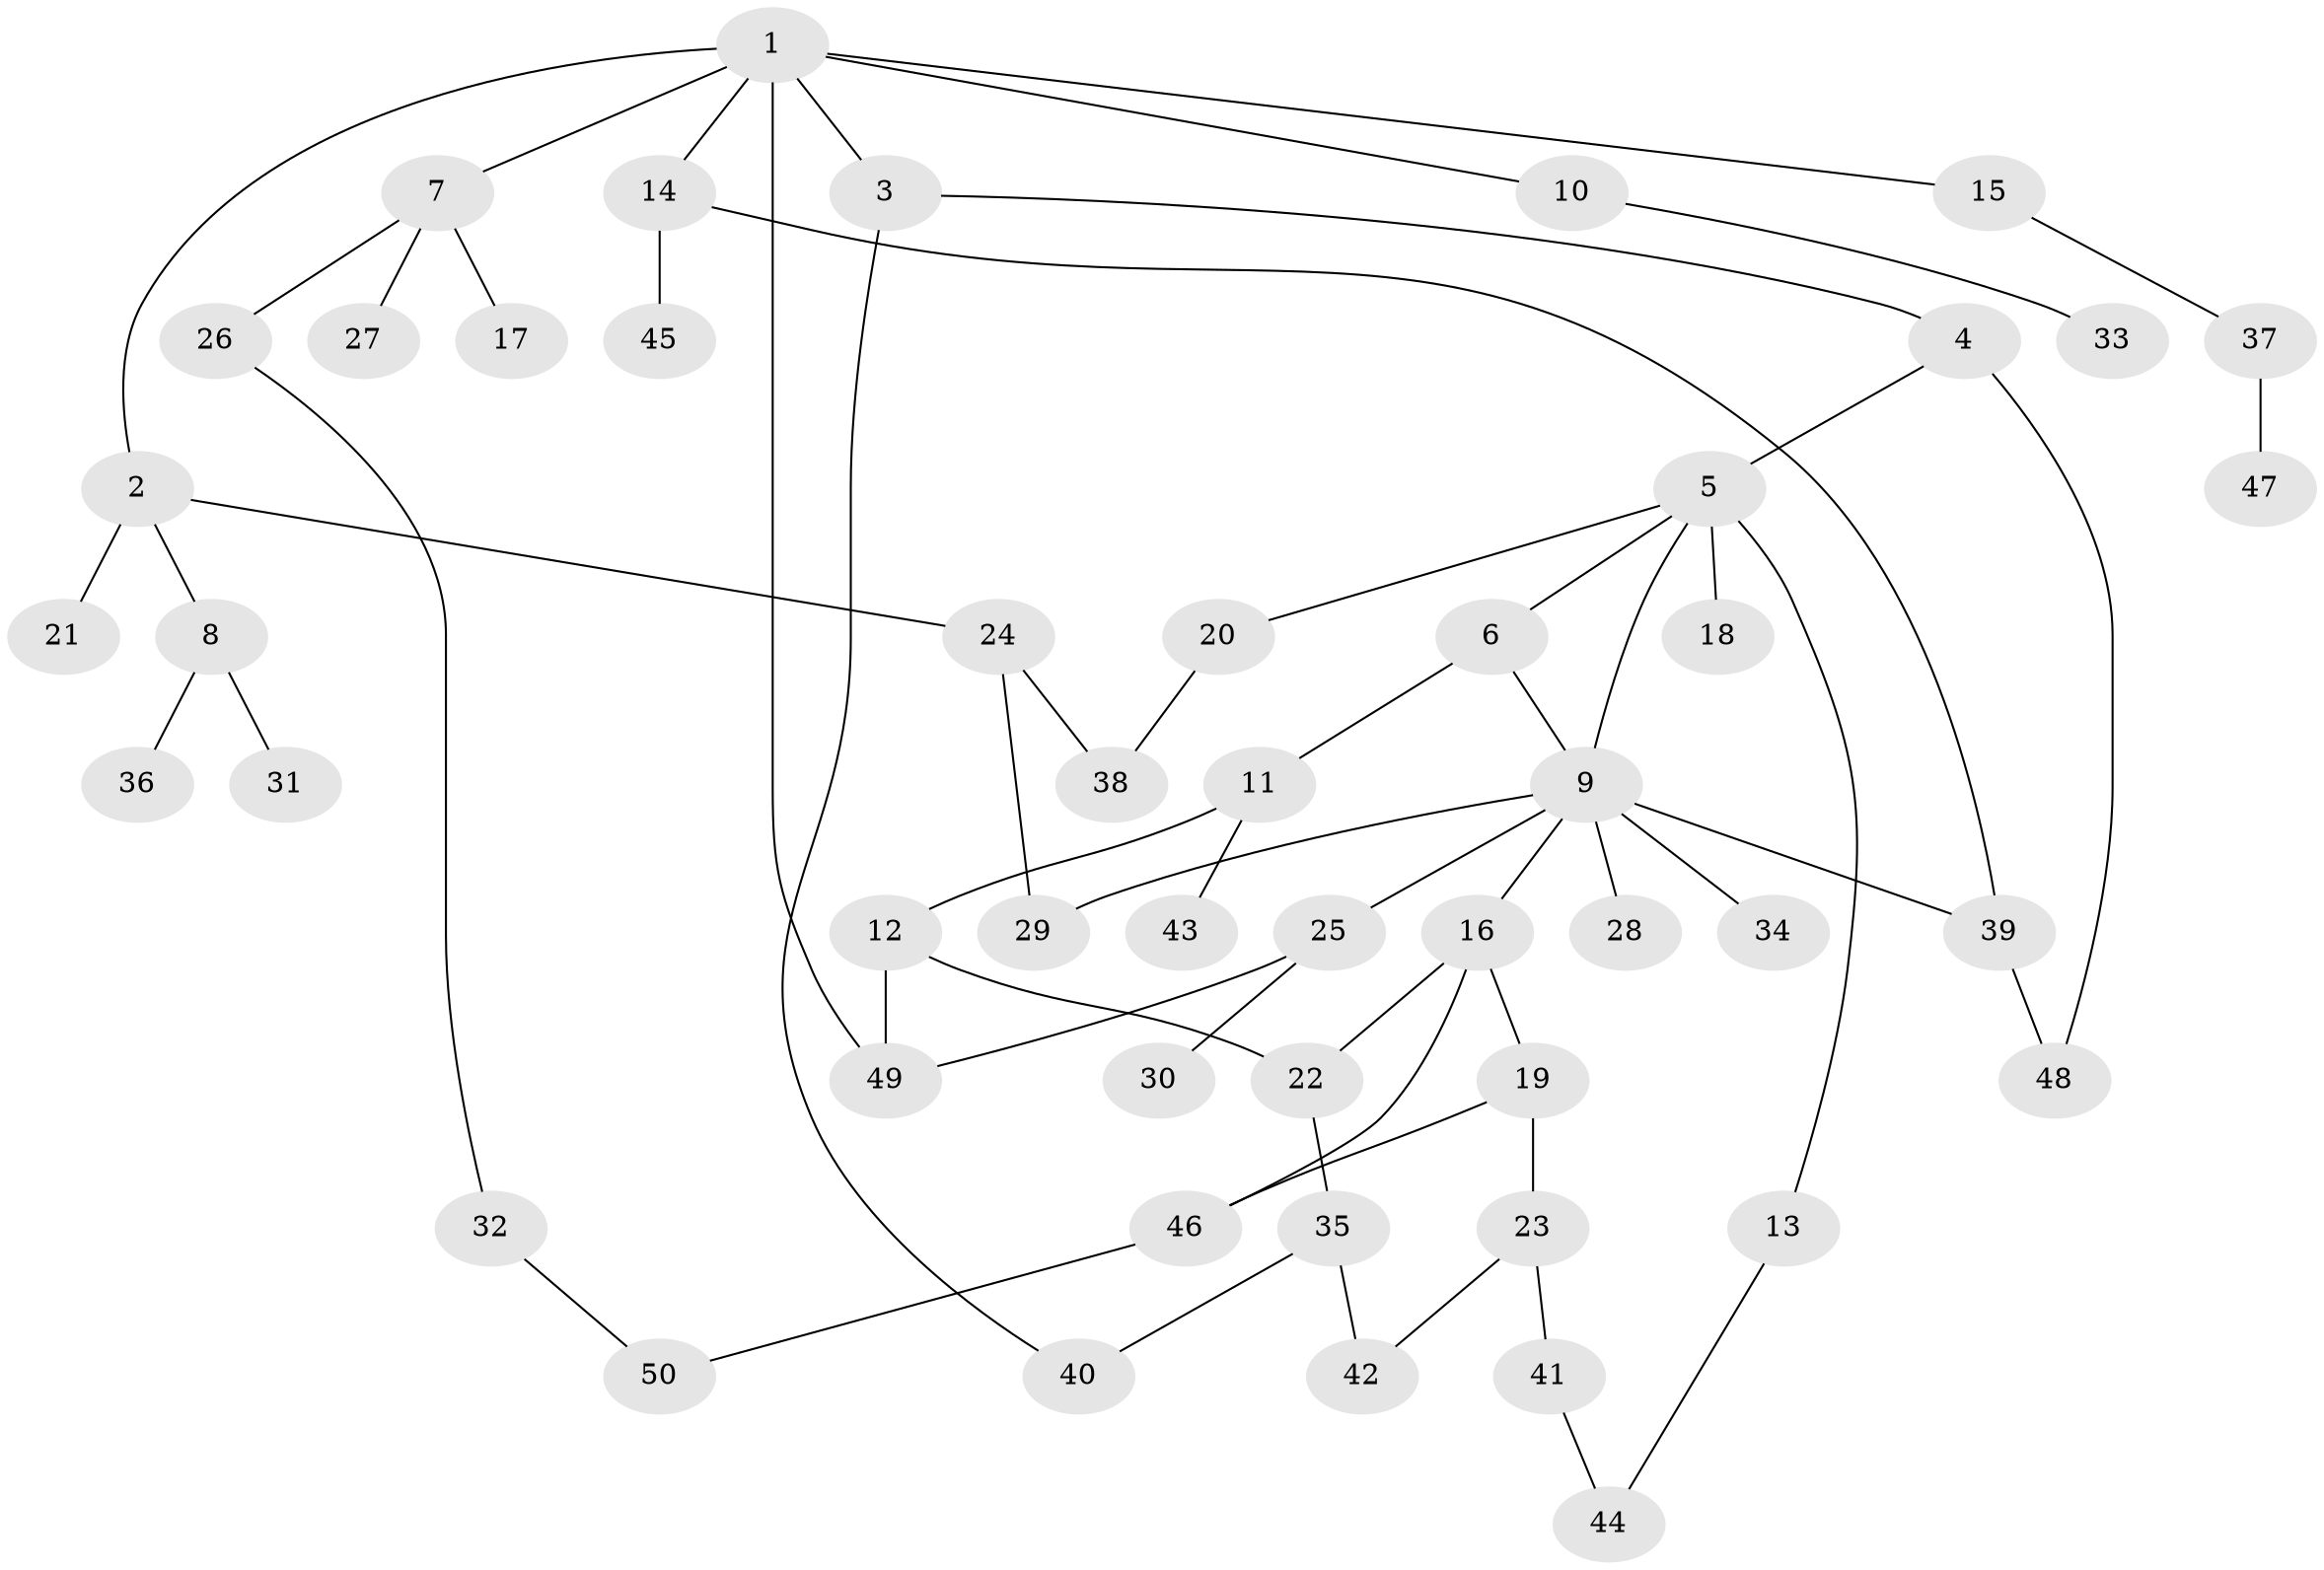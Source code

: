// Generated by graph-tools (version 1.1) at 2025/13/03/09/25 04:13:22]
// undirected, 50 vertices, 62 edges
graph export_dot {
graph [start="1"]
  node [color=gray90,style=filled];
  1;
  2;
  3;
  4;
  5;
  6;
  7;
  8;
  9;
  10;
  11;
  12;
  13;
  14;
  15;
  16;
  17;
  18;
  19;
  20;
  21;
  22;
  23;
  24;
  25;
  26;
  27;
  28;
  29;
  30;
  31;
  32;
  33;
  34;
  35;
  36;
  37;
  38;
  39;
  40;
  41;
  42;
  43;
  44;
  45;
  46;
  47;
  48;
  49;
  50;
  1 -- 2;
  1 -- 3;
  1 -- 7;
  1 -- 10;
  1 -- 14;
  1 -- 15;
  1 -- 49;
  2 -- 8;
  2 -- 21;
  2 -- 24;
  3 -- 4;
  3 -- 40;
  4 -- 5;
  4 -- 48;
  5 -- 6;
  5 -- 9;
  5 -- 13;
  5 -- 18;
  5 -- 20;
  6 -- 11;
  6 -- 9;
  7 -- 17;
  7 -- 26;
  7 -- 27;
  8 -- 31;
  8 -- 36;
  9 -- 16;
  9 -- 25;
  9 -- 28;
  9 -- 34;
  9 -- 39;
  9 -- 29;
  10 -- 33;
  11 -- 12;
  11 -- 43;
  12 -- 49;
  12 -- 22;
  13 -- 44;
  14 -- 39;
  14 -- 45;
  15 -- 37;
  16 -- 19;
  16 -- 22;
  16 -- 46;
  19 -- 23;
  19 -- 46;
  20 -- 38;
  22 -- 35;
  23 -- 41;
  23 -- 42;
  24 -- 29;
  24 -- 38;
  25 -- 30;
  25 -- 49;
  26 -- 32;
  32 -- 50;
  35 -- 42;
  35 -- 40;
  37 -- 47;
  39 -- 48;
  41 -- 44;
  46 -- 50;
}
